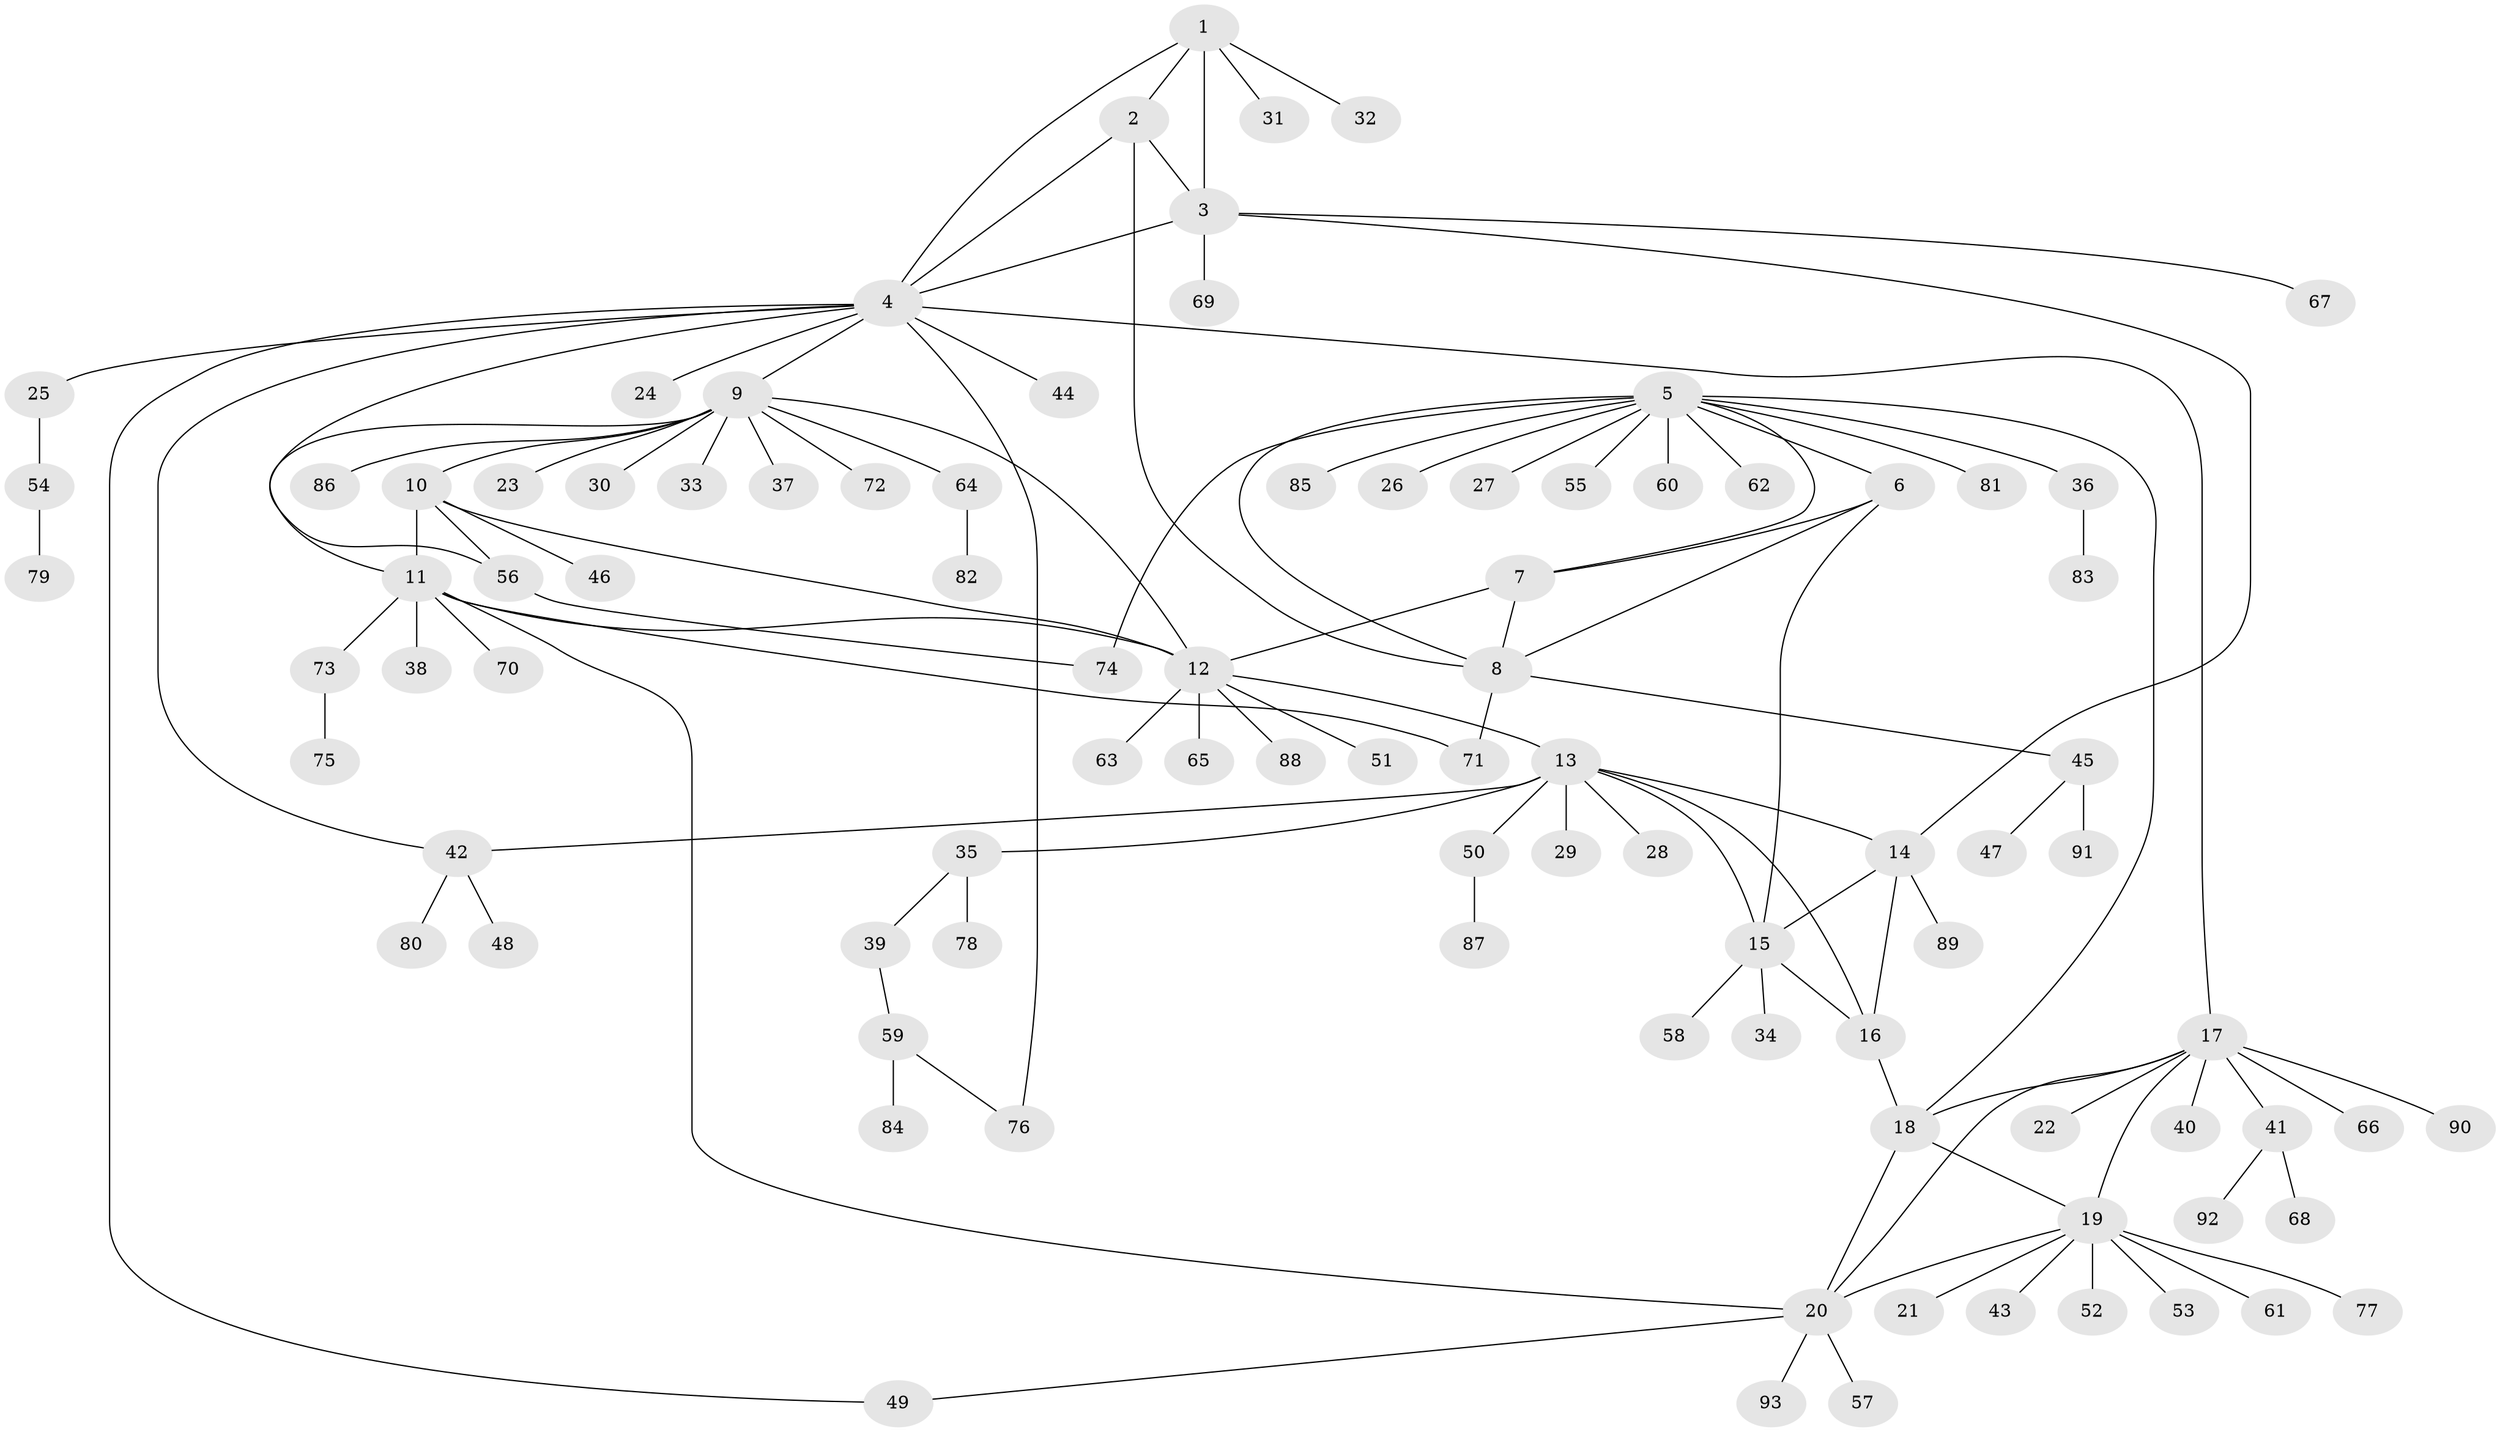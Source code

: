 // coarse degree distribution, {4: 0.03636363636363636, 3: 0.01818181818181818, 7: 0.03636363636363636, 10: 0.01818181818181818, 1: 0.7636363636363637, 2: 0.05454545454545454, 12: 0.01818181818181818, 11: 0.03636363636363636, 13: 0.01818181818181818}
// Generated by graph-tools (version 1.1) at 2025/58/03/04/25 21:58:28]
// undirected, 93 vertices, 119 edges
graph export_dot {
graph [start="1"]
  node [color=gray90,style=filled];
  1;
  2;
  3;
  4;
  5;
  6;
  7;
  8;
  9;
  10;
  11;
  12;
  13;
  14;
  15;
  16;
  17;
  18;
  19;
  20;
  21;
  22;
  23;
  24;
  25;
  26;
  27;
  28;
  29;
  30;
  31;
  32;
  33;
  34;
  35;
  36;
  37;
  38;
  39;
  40;
  41;
  42;
  43;
  44;
  45;
  46;
  47;
  48;
  49;
  50;
  51;
  52;
  53;
  54;
  55;
  56;
  57;
  58;
  59;
  60;
  61;
  62;
  63;
  64;
  65;
  66;
  67;
  68;
  69;
  70;
  71;
  72;
  73;
  74;
  75;
  76;
  77;
  78;
  79;
  80;
  81;
  82;
  83;
  84;
  85;
  86;
  87;
  88;
  89;
  90;
  91;
  92;
  93;
  1 -- 2;
  1 -- 3;
  1 -- 4;
  1 -- 31;
  1 -- 32;
  2 -- 3;
  2 -- 4;
  2 -- 8;
  3 -- 4;
  3 -- 14;
  3 -- 67;
  3 -- 69;
  4 -- 9;
  4 -- 17;
  4 -- 24;
  4 -- 25;
  4 -- 42;
  4 -- 44;
  4 -- 49;
  4 -- 56;
  4 -- 76;
  5 -- 6;
  5 -- 7;
  5 -- 8;
  5 -- 18;
  5 -- 26;
  5 -- 27;
  5 -- 36;
  5 -- 55;
  5 -- 60;
  5 -- 62;
  5 -- 74;
  5 -- 81;
  5 -- 85;
  6 -- 7;
  6 -- 8;
  6 -- 15;
  7 -- 8;
  7 -- 12;
  8 -- 45;
  8 -- 71;
  9 -- 10;
  9 -- 11;
  9 -- 12;
  9 -- 23;
  9 -- 30;
  9 -- 33;
  9 -- 37;
  9 -- 64;
  9 -- 72;
  9 -- 86;
  10 -- 11;
  10 -- 12;
  10 -- 46;
  10 -- 56;
  11 -- 12;
  11 -- 20;
  11 -- 38;
  11 -- 70;
  11 -- 71;
  11 -- 73;
  12 -- 13;
  12 -- 51;
  12 -- 63;
  12 -- 65;
  12 -- 88;
  13 -- 14;
  13 -- 15;
  13 -- 16;
  13 -- 28;
  13 -- 29;
  13 -- 35;
  13 -- 42;
  13 -- 50;
  14 -- 15;
  14 -- 16;
  14 -- 89;
  15 -- 16;
  15 -- 34;
  15 -- 58;
  16 -- 18;
  17 -- 18;
  17 -- 19;
  17 -- 20;
  17 -- 22;
  17 -- 40;
  17 -- 41;
  17 -- 66;
  17 -- 90;
  18 -- 19;
  18 -- 20;
  19 -- 20;
  19 -- 21;
  19 -- 43;
  19 -- 52;
  19 -- 53;
  19 -- 61;
  19 -- 77;
  20 -- 49;
  20 -- 57;
  20 -- 93;
  25 -- 54;
  35 -- 39;
  35 -- 78;
  36 -- 83;
  39 -- 59;
  41 -- 68;
  41 -- 92;
  42 -- 48;
  42 -- 80;
  45 -- 47;
  45 -- 91;
  50 -- 87;
  54 -- 79;
  56 -- 74;
  59 -- 76;
  59 -- 84;
  64 -- 82;
  73 -- 75;
}
